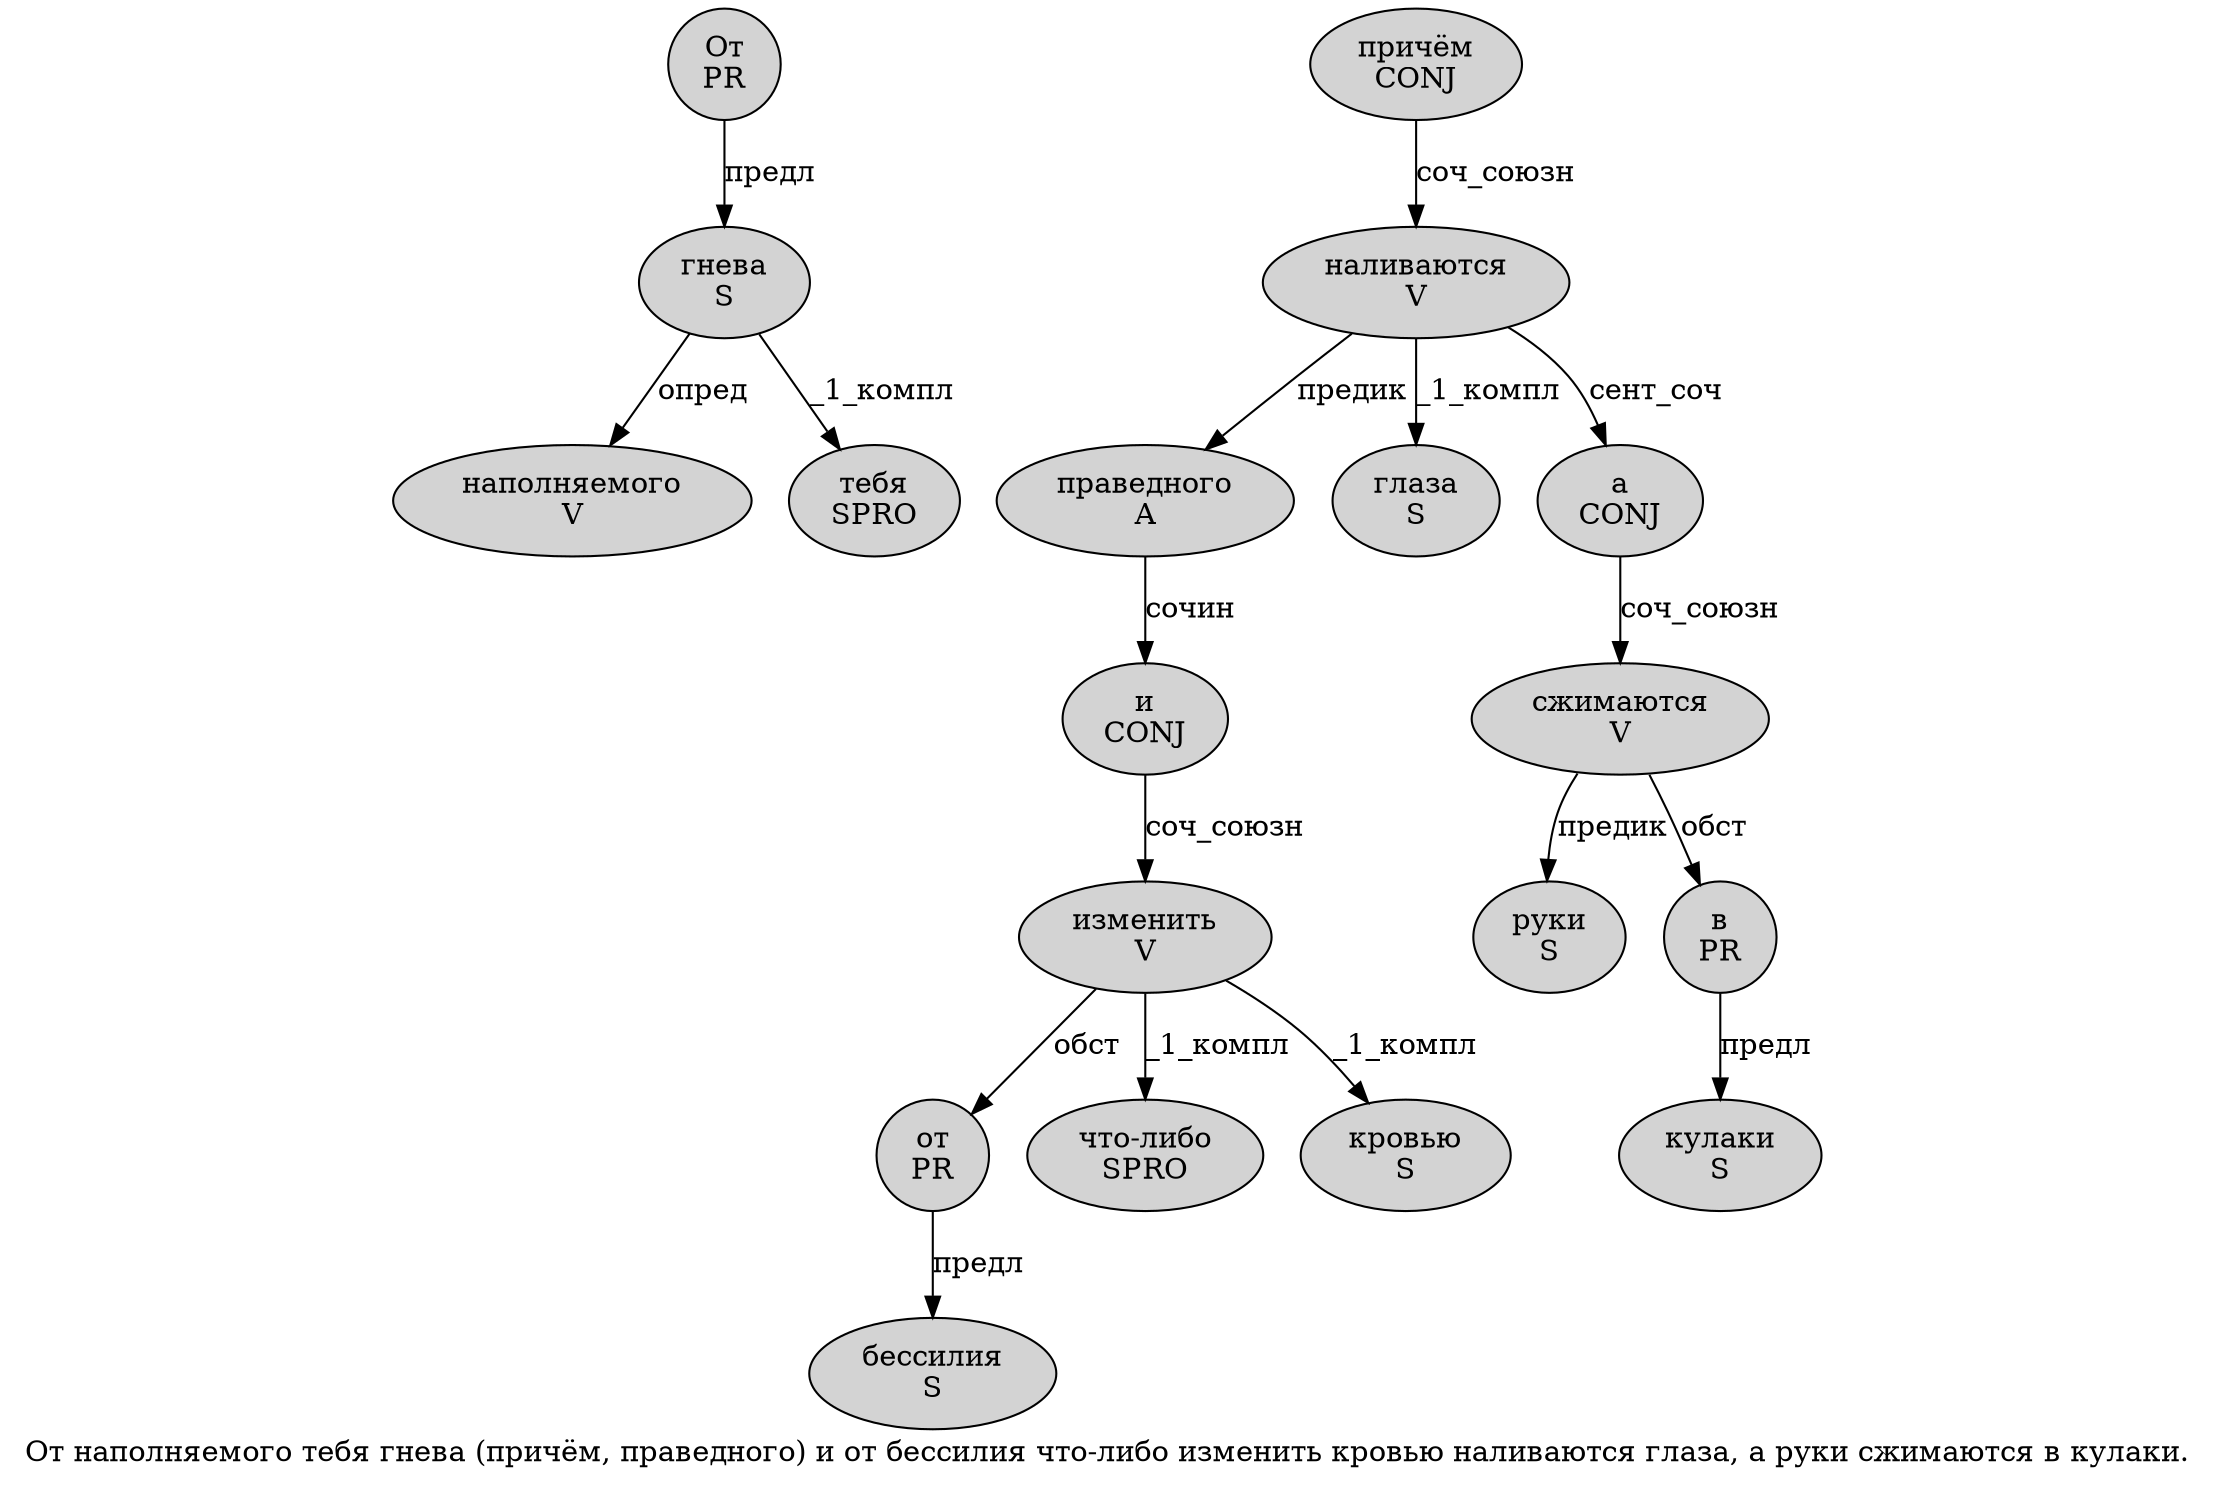 digraph SENTENCE_1257 {
	graph [label="От наполняемого тебя гнева (причём, праведного) и от бессилия что-либо изменить кровью наливаются глаза, а руки сжимаются в кулаки."]
	node [style=filled]
		0 [label="От
PR" color="" fillcolor=lightgray penwidth=1 shape=ellipse]
		1 [label="наполняемого
V" color="" fillcolor=lightgray penwidth=1 shape=ellipse]
		2 [label="тебя
SPRO" color="" fillcolor=lightgray penwidth=1 shape=ellipse]
		3 [label="гнева
S" color="" fillcolor=lightgray penwidth=1 shape=ellipse]
		5 [label="причём
CONJ" color="" fillcolor=lightgray penwidth=1 shape=ellipse]
		7 [label="праведного
A" color="" fillcolor=lightgray penwidth=1 shape=ellipse]
		9 [label="и
CONJ" color="" fillcolor=lightgray penwidth=1 shape=ellipse]
		10 [label="от
PR" color="" fillcolor=lightgray penwidth=1 shape=ellipse]
		11 [label="бессилия
S" color="" fillcolor=lightgray penwidth=1 shape=ellipse]
		12 [label="что-либо
SPRO" color="" fillcolor=lightgray penwidth=1 shape=ellipse]
		13 [label="изменить
V" color="" fillcolor=lightgray penwidth=1 shape=ellipse]
		14 [label="кровью
S" color="" fillcolor=lightgray penwidth=1 shape=ellipse]
		15 [label="наливаются
V" color="" fillcolor=lightgray penwidth=1 shape=ellipse]
		16 [label="глаза
S" color="" fillcolor=lightgray penwidth=1 shape=ellipse]
		18 [label="а
CONJ" color="" fillcolor=lightgray penwidth=1 shape=ellipse]
		19 [label="руки
S" color="" fillcolor=lightgray penwidth=1 shape=ellipse]
		20 [label="сжимаются
V" color="" fillcolor=lightgray penwidth=1 shape=ellipse]
		21 [label="в
PR" color="" fillcolor=lightgray penwidth=1 shape=ellipse]
		22 [label="кулаки
S" color="" fillcolor=lightgray penwidth=1 shape=ellipse]
			0 -> 3 [label="предл"]
			15 -> 7 [label="предик"]
			15 -> 16 [label="_1_компл"]
			15 -> 18 [label="сент_соч"]
			3 -> 1 [label="опред"]
			3 -> 2 [label="_1_компл"]
			9 -> 13 [label="соч_союзн"]
			10 -> 11 [label="предл"]
			18 -> 20 [label="соч_союзн"]
			13 -> 10 [label="обст"]
			13 -> 12 [label="_1_компл"]
			13 -> 14 [label="_1_компл"]
			5 -> 15 [label="соч_союзн"]
			21 -> 22 [label="предл"]
			7 -> 9 [label="сочин"]
			20 -> 19 [label="предик"]
			20 -> 21 [label="обст"]
}